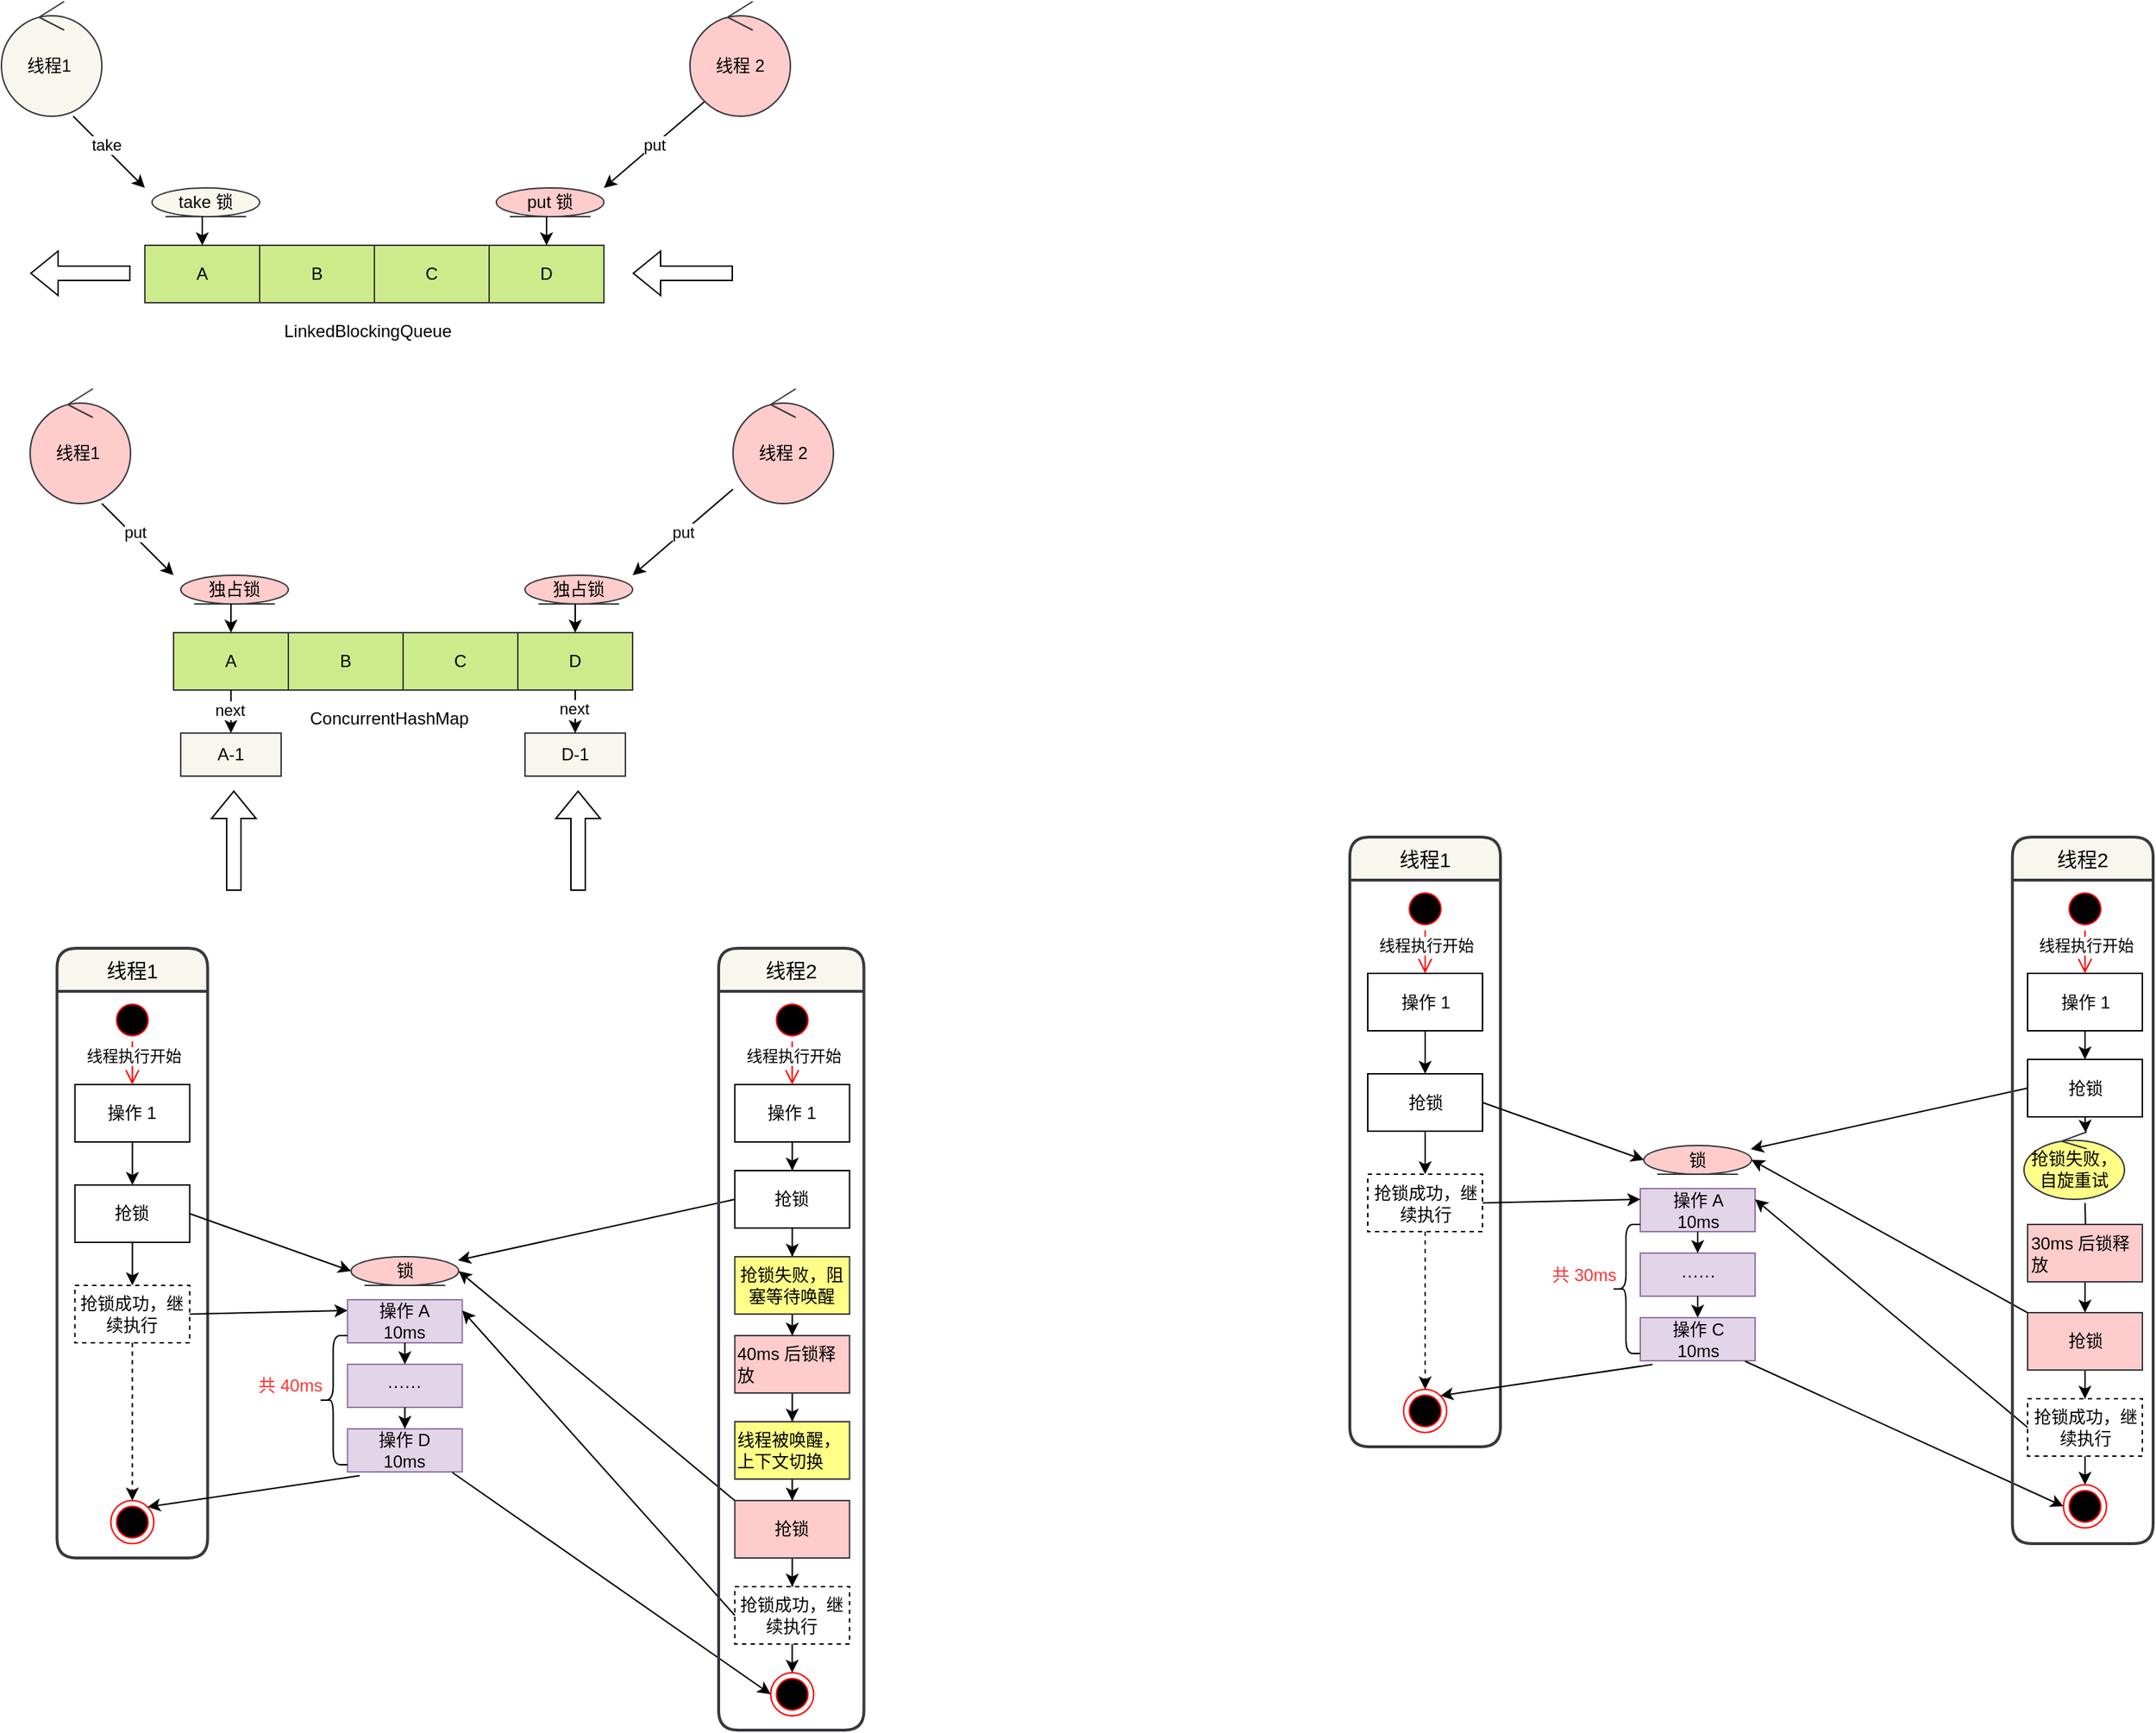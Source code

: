 <mxfile version="18.0.4" type="device"><diagram id="dsL6oakeFicBOrvGSXXl" name="Page-1"><mxGraphModel dx="946" dy="557" grid="1" gridSize="10" guides="1" tooltips="1" connect="1" arrows="1" fold="1" page="1" pageScale="1" pageWidth="827" pageHeight="1169" math="0" shadow="0"><root><mxCell id="0"/><mxCell id="1" parent="0"/><mxCell id="xwETZNuzKhRxcVnNcQkp-1" value="A" style="rounded=0;whiteSpace=wrap;html=1;fillColor=#cdeb8b;strokeColor=#36393d;" vertex="1" parent="1"><mxGeometry x="170" y="180" width="80" height="40" as="geometry"/></mxCell><mxCell id="xwETZNuzKhRxcVnNcQkp-2" value="B" style="rounded=0;whiteSpace=wrap;html=1;fillColor=#cdeb8b;strokeColor=#36393d;" vertex="1" parent="1"><mxGeometry x="250" y="180" width="80" height="40" as="geometry"/></mxCell><mxCell id="xwETZNuzKhRxcVnNcQkp-3" value="C" style="rounded=0;whiteSpace=wrap;html=1;fillColor=#cdeb8b;strokeColor=#36393d;" vertex="1" parent="1"><mxGeometry x="330" y="180" width="80" height="40" as="geometry"/></mxCell><mxCell id="xwETZNuzKhRxcVnNcQkp-4" value="D" style="rounded=0;whiteSpace=wrap;html=1;fillColor=#cdeb8b;strokeColor=#36393d;" vertex="1" parent="1"><mxGeometry x="410" y="180" width="80" height="40" as="geometry"/></mxCell><mxCell id="xwETZNuzKhRxcVnNcQkp-5" value="" style="endArrow=classic;html=1;rounded=0;" edge="1" parent="1"><mxGeometry width="50" height="50" relative="1" as="geometry"><mxPoint x="120" y="90" as="sourcePoint"/><mxPoint x="170" y="140" as="targetPoint"/></mxGeometry></mxCell><mxCell id="xwETZNuzKhRxcVnNcQkp-6" value="take" style="edgeLabel;html=1;align=center;verticalAlign=middle;resizable=0;points=[];" vertex="1" connectable="0" parent="xwETZNuzKhRxcVnNcQkp-5"><mxGeometry x="-0.157" y="2" relative="1" as="geometry"><mxPoint as="offset"/></mxGeometry></mxCell><mxCell id="xwETZNuzKhRxcVnNcQkp-7" value="put" style="endArrow=classic;html=1;rounded=0;" edge="1" parent="1"><mxGeometry width="50" height="50" relative="1" as="geometry"><mxPoint x="560" y="80" as="sourcePoint"/><mxPoint x="490" y="140" as="targetPoint"/></mxGeometry></mxCell><mxCell id="xwETZNuzKhRxcVnNcQkp-8" value="take 锁" style="ellipse;shape=umlEntity;whiteSpace=wrap;html=1;fillColor=#f9f7ed;strokeColor=#36393d;" vertex="1" parent="1"><mxGeometry x="175" y="140" width="75" height="20" as="geometry"/></mxCell><mxCell id="xwETZNuzKhRxcVnNcQkp-9" value="put 锁" style="ellipse;shape=umlEntity;whiteSpace=wrap;html=1;fillColor=#ffcccc;strokeColor=#36393d;" vertex="1" parent="1"><mxGeometry x="415" y="140" width="75" height="20" as="geometry"/></mxCell><mxCell id="xwETZNuzKhRxcVnNcQkp-10" value="" style="endArrow=classic;html=1;rounded=0;entryX=0.5;entryY=0;entryDx=0;entryDy=0;" edge="1" parent="1" target="xwETZNuzKhRxcVnNcQkp-1"><mxGeometry width="50" height="50" relative="1" as="geometry"><mxPoint x="210" y="160" as="sourcePoint"/><mxPoint x="270" y="330" as="targetPoint"/></mxGeometry></mxCell><mxCell id="xwETZNuzKhRxcVnNcQkp-11" value="" style="endArrow=classic;html=1;rounded=0;entryX=0.5;entryY=0;entryDx=0;entryDy=0;" edge="1" parent="1" target="xwETZNuzKhRxcVnNcQkp-4"><mxGeometry width="50" height="50" relative="1" as="geometry"><mxPoint x="450" y="160" as="sourcePoint"/><mxPoint x="600" y="240" as="targetPoint"/></mxGeometry></mxCell><mxCell id="xwETZNuzKhRxcVnNcQkp-23" value="线程1&amp;nbsp;" style="ellipse;shape=umlControl;whiteSpace=wrap;html=1;fillColor=#f9f7ed;strokeColor=#36393d;" vertex="1" parent="1"><mxGeometry x="70" y="10" width="70" height="80" as="geometry"/></mxCell><mxCell id="xwETZNuzKhRxcVnNcQkp-24" value="线程 2" style="ellipse;shape=umlControl;whiteSpace=wrap;html=1;fillColor=#ffcccc;strokeColor=#36393d;" vertex="1" parent="1"><mxGeometry x="550" y="10" width="70" height="80" as="geometry"/></mxCell><mxCell id="xwETZNuzKhRxcVnNcQkp-25" value="" style="shape=flexArrow;endArrow=classic;html=1;rounded=0;" edge="1" parent="1"><mxGeometry width="50" height="50" relative="1" as="geometry"><mxPoint x="580" y="199.5" as="sourcePoint"/><mxPoint x="510" y="199.5" as="targetPoint"/></mxGeometry></mxCell><mxCell id="xwETZNuzKhRxcVnNcQkp-26" value="" style="shape=flexArrow;endArrow=classic;html=1;rounded=0;" edge="1" parent="1"><mxGeometry width="50" height="50" relative="1" as="geometry"><mxPoint x="160" y="199.5" as="sourcePoint"/><mxPoint x="90" y="199.5" as="targetPoint"/></mxGeometry></mxCell><mxCell id="xwETZNuzKhRxcVnNcQkp-27" value="A" style="rounded=0;whiteSpace=wrap;html=1;fillColor=#cdeb8b;strokeColor=#36393d;" vertex="1" parent="1"><mxGeometry x="190" y="450" width="80" height="40" as="geometry"/></mxCell><mxCell id="xwETZNuzKhRxcVnNcQkp-28" value="B" style="rounded=0;whiteSpace=wrap;html=1;fillColor=#cdeb8b;strokeColor=#36393d;" vertex="1" parent="1"><mxGeometry x="270" y="450" width="80" height="40" as="geometry"/></mxCell><mxCell id="xwETZNuzKhRxcVnNcQkp-29" value="C" style="rounded=0;whiteSpace=wrap;html=1;fillColor=#cdeb8b;strokeColor=#36393d;" vertex="1" parent="1"><mxGeometry x="350" y="450" width="80" height="40" as="geometry"/></mxCell><mxCell id="xwETZNuzKhRxcVnNcQkp-30" value="D" style="rounded=0;whiteSpace=wrap;html=1;fillColor=#cdeb8b;strokeColor=#36393d;" vertex="1" parent="1"><mxGeometry x="430" y="450" width="80" height="40" as="geometry"/></mxCell><mxCell id="xwETZNuzKhRxcVnNcQkp-31" value="" style="endArrow=classic;html=1;rounded=0;" edge="1" parent="1"><mxGeometry width="50" height="50" relative="1" as="geometry"><mxPoint x="140" y="360" as="sourcePoint"/><mxPoint x="190" y="410" as="targetPoint"/></mxGeometry></mxCell><mxCell id="xwETZNuzKhRxcVnNcQkp-32" value="put" style="edgeLabel;html=1;align=center;verticalAlign=middle;resizable=0;points=[];" vertex="1" connectable="0" parent="xwETZNuzKhRxcVnNcQkp-31"><mxGeometry x="-0.157" y="2" relative="1" as="geometry"><mxPoint as="offset"/></mxGeometry></mxCell><mxCell id="xwETZNuzKhRxcVnNcQkp-33" value="put" style="endArrow=classic;html=1;rounded=0;" edge="1" parent="1"><mxGeometry width="50" height="50" relative="1" as="geometry"><mxPoint x="580" y="350" as="sourcePoint"/><mxPoint x="510" y="410" as="targetPoint"/></mxGeometry></mxCell><mxCell id="xwETZNuzKhRxcVnNcQkp-34" value="独占锁" style="ellipse;shape=umlEntity;whiteSpace=wrap;html=1;fillColor=#ffcccc;strokeColor=#36393d;" vertex="1" parent="1"><mxGeometry x="195" y="410" width="75" height="20" as="geometry"/></mxCell><mxCell id="xwETZNuzKhRxcVnNcQkp-35" value="独占锁" style="ellipse;shape=umlEntity;whiteSpace=wrap;html=1;fillColor=#ffcccc;strokeColor=#36393d;" vertex="1" parent="1"><mxGeometry x="435" y="410" width="75" height="20" as="geometry"/></mxCell><mxCell id="xwETZNuzKhRxcVnNcQkp-36" value="" style="endArrow=classic;html=1;rounded=0;entryX=0.5;entryY=0;entryDx=0;entryDy=0;" edge="1" parent="1" target="xwETZNuzKhRxcVnNcQkp-27"><mxGeometry width="50" height="50" relative="1" as="geometry"><mxPoint x="230" y="430" as="sourcePoint"/><mxPoint x="290" y="600" as="targetPoint"/></mxGeometry></mxCell><mxCell id="xwETZNuzKhRxcVnNcQkp-37" value="" style="endArrow=classic;html=1;rounded=0;entryX=0.5;entryY=0;entryDx=0;entryDy=0;" edge="1" parent="1" target="xwETZNuzKhRxcVnNcQkp-30"><mxGeometry width="50" height="50" relative="1" as="geometry"><mxPoint x="470" y="430" as="sourcePoint"/><mxPoint x="620" y="510" as="targetPoint"/></mxGeometry></mxCell><mxCell id="xwETZNuzKhRxcVnNcQkp-38" value="线程1&amp;nbsp;" style="ellipse;shape=umlControl;whiteSpace=wrap;html=1;fillColor=#ffcccc;strokeColor=#36393d;" vertex="1" parent="1"><mxGeometry x="90" y="280" width="70" height="80" as="geometry"/></mxCell><mxCell id="xwETZNuzKhRxcVnNcQkp-39" value="线程 2" style="ellipse;shape=umlControl;whiteSpace=wrap;html=1;fillColor=#ffcccc;strokeColor=#36393d;" vertex="1" parent="1"><mxGeometry x="580" y="280" width="70" height="80" as="geometry"/></mxCell><mxCell id="xwETZNuzKhRxcVnNcQkp-40" value="" style="shape=flexArrow;endArrow=classic;html=1;rounded=0;" edge="1" parent="1"><mxGeometry width="50" height="50" relative="1" as="geometry"><mxPoint x="472" y="630" as="sourcePoint"/><mxPoint x="472" y="560" as="targetPoint"/></mxGeometry></mxCell><mxCell id="xwETZNuzKhRxcVnNcQkp-41" value="" style="shape=flexArrow;endArrow=classic;html=1;rounded=0;" edge="1" parent="1"><mxGeometry width="50" height="50" relative="1" as="geometry"><mxPoint x="232" y="630" as="sourcePoint"/><mxPoint x="232" y="560" as="targetPoint"/></mxGeometry></mxCell><mxCell id="xwETZNuzKhRxcVnNcQkp-42" value="LinkedBlockingQueue" style="text;html=1;align=center;verticalAlign=middle;resizable=0;points=[];autosize=1;strokeColor=none;fillColor=none;" vertex="1" parent="1"><mxGeometry x="260" y="230" width="130" height="20" as="geometry"/></mxCell><mxCell id="xwETZNuzKhRxcVnNcQkp-44" value="ConcurrentHashMap" style="text;html=1;align=center;verticalAlign=middle;resizable=0;points=[];autosize=1;strokeColor=none;fillColor=none;" vertex="1" parent="1"><mxGeometry x="275" y="500" width="130" height="20" as="geometry"/></mxCell><mxCell id="xwETZNuzKhRxcVnNcQkp-45" value="操作 A&lt;br&gt;10ms" style="rounded=0;whiteSpace=wrap;html=1;fillColor=#e1d5e7;strokeColor=#9673a6;" vertex="1" parent="1"><mxGeometry x="311.25" y="915" width="80" height="30" as="geometry"/></mxCell><mxCell id="xwETZNuzKhRxcVnNcQkp-47" value="······" style="rounded=0;whiteSpace=wrap;html=1;fillColor=#e1d5e7;strokeColor=#9673a6;" vertex="1" parent="1"><mxGeometry x="311.25" y="960" width="80" height="30" as="geometry"/></mxCell><mxCell id="xwETZNuzKhRxcVnNcQkp-48" value="操作 D&lt;br&gt;10ms" style="rounded=0;whiteSpace=wrap;html=1;fillColor=#e1d5e7;strokeColor=#9673a6;" vertex="1" parent="1"><mxGeometry x="311.25" y="1005" width="80" height="30" as="geometry"/></mxCell><mxCell id="xwETZNuzKhRxcVnNcQkp-61" value="线程1" style="swimlane;childLayout=stackLayout;horizontal=1;startSize=30;horizontalStack=0;rounded=1;fontSize=14;fontStyle=0;strokeWidth=2;resizeParent=0;resizeLast=1;shadow=0;dashed=0;align=center;fillColor=#f9f7ed;strokeColor=#36393d;" vertex="1" parent="1"><mxGeometry x="108.75" y="670" width="105" height="425" as="geometry"/></mxCell><mxCell id="xwETZNuzKhRxcVnNcQkp-63" value="" style="shape=curlyBracket;whiteSpace=wrap;html=1;rounded=1;direction=east;" vertex="1" parent="1"><mxGeometry x="291.25" y="940" width="20" height="90" as="geometry"/></mxCell><mxCell id="xwETZNuzKhRxcVnNcQkp-66" value="锁" style="ellipse;shape=umlEntity;whiteSpace=wrap;html=1;fillColor=#ffcccc;strokeColor=#36393d;" vertex="1" parent="1"><mxGeometry x="313.75" y="885" width="75" height="20" as="geometry"/></mxCell><mxCell id="xwETZNuzKhRxcVnNcQkp-67" value="&lt;font color=&quot;#ff3333&quot;&gt;共 40ms&lt;/font&gt;" style="text;html=1;align=center;verticalAlign=middle;resizable=0;points=[];autosize=1;strokeColor=none;fillColor=none;" vertex="1" parent="1"><mxGeometry x="241.25" y="965" width="60" height="20" as="geometry"/></mxCell><mxCell id="xwETZNuzKhRxcVnNcQkp-75" value="" style="edgeStyle=orthogonalEdgeStyle;rounded=0;orthogonalLoop=1;jettySize=auto;html=1;" edge="1" parent="1" source="xwETZNuzKhRxcVnNcQkp-70" target="xwETZNuzKhRxcVnNcQkp-74"><mxGeometry relative="1" as="geometry"/></mxCell><mxCell id="xwETZNuzKhRxcVnNcQkp-70" value="操作 1" style="whiteSpace=wrap;html=1;align=center;" vertex="1" parent="1"><mxGeometry x="121.25" y="765" width="80" height="40" as="geometry"/></mxCell><mxCell id="xwETZNuzKhRxcVnNcQkp-71" value="" style="ellipse;html=1;shape=startState;fillColor=#000000;strokeColor=#ff0000;" vertex="1" parent="1"><mxGeometry x="146.25" y="705" width="30" height="30" as="geometry"/></mxCell><mxCell id="xwETZNuzKhRxcVnNcQkp-72" value="" style="edgeStyle=orthogonalEdgeStyle;html=1;verticalAlign=bottom;endArrow=open;endSize=8;strokeColor=#ff0000;rounded=0;entryX=0.5;entryY=0;entryDx=0;entryDy=0;" edge="1" source="xwETZNuzKhRxcVnNcQkp-71" parent="1" target="xwETZNuzKhRxcVnNcQkp-70"><mxGeometry relative="1" as="geometry"><mxPoint x="161.25" y="765" as="targetPoint"/></mxGeometry></mxCell><mxCell id="xwETZNuzKhRxcVnNcQkp-73" value="线程执行开始" style="edgeLabel;html=1;align=center;verticalAlign=middle;resizable=0;points=[];" vertex="1" connectable="0" parent="xwETZNuzKhRxcVnNcQkp-72"><mxGeometry x="0.083" relative="1" as="geometry"><mxPoint y="-6" as="offset"/></mxGeometry></mxCell><mxCell id="xwETZNuzKhRxcVnNcQkp-78" value="" style="edgeStyle=orthogonalEdgeStyle;rounded=0;orthogonalLoop=1;jettySize=auto;html=1;" edge="1" parent="1" source="xwETZNuzKhRxcVnNcQkp-74" target="xwETZNuzKhRxcVnNcQkp-77"><mxGeometry relative="1" as="geometry"/></mxCell><mxCell id="xwETZNuzKhRxcVnNcQkp-74" value="抢锁" style="whiteSpace=wrap;html=1;align=center;" vertex="1" parent="1"><mxGeometry x="121.25" y="835" width="80" height="40" as="geometry"/></mxCell><mxCell id="xwETZNuzKhRxcVnNcQkp-76" value="" style="endArrow=classic;html=1;rounded=0;exitX=1;exitY=0.5;exitDx=0;exitDy=0;entryX=0;entryY=0.5;entryDx=0;entryDy=0;" edge="1" parent="1" source="xwETZNuzKhRxcVnNcQkp-74" target="xwETZNuzKhRxcVnNcQkp-66"><mxGeometry width="50" height="50" relative="1" as="geometry"><mxPoint x="261.25" y="865" as="sourcePoint"/><mxPoint x="311.25" y="815" as="targetPoint"/></mxGeometry></mxCell><mxCell id="xwETZNuzKhRxcVnNcQkp-77" value="抢锁成功，继续执行" style="whiteSpace=wrap;html=1;align=center;dashed=1;" vertex="1" parent="1"><mxGeometry x="121.25" y="905" width="80" height="40" as="geometry"/></mxCell><mxCell id="xwETZNuzKhRxcVnNcQkp-79" value="" style="ellipse;html=1;shape=endState;fillColor=#000000;strokeColor=#ff0000;" vertex="1" parent="1"><mxGeometry x="146.25" y="1055" width="30" height="30" as="geometry"/></mxCell><mxCell id="xwETZNuzKhRxcVnNcQkp-80" value="" style="endArrow=classic;html=1;rounded=0;exitX=0.5;exitY=1;exitDx=0;exitDy=0;entryX=0.5;entryY=0;entryDx=0;entryDy=0;dashed=1;" edge="1" parent="1" source="xwETZNuzKhRxcVnNcQkp-77" target="xwETZNuzKhRxcVnNcQkp-79"><mxGeometry width="50" height="50" relative="1" as="geometry"><mxPoint x="231.25" y="1035" as="sourcePoint"/><mxPoint x="281.25" y="985" as="targetPoint"/></mxGeometry></mxCell><mxCell id="xwETZNuzKhRxcVnNcQkp-81" value="" style="edgeStyle=orthogonalEdgeStyle;rounded=0;orthogonalLoop=1;jettySize=auto;html=1;" edge="1" parent="1" source="xwETZNuzKhRxcVnNcQkp-82" target="xwETZNuzKhRxcVnNcQkp-87"><mxGeometry relative="1" as="geometry"/></mxCell><mxCell id="xwETZNuzKhRxcVnNcQkp-82" value="操作 1" style="whiteSpace=wrap;html=1;align=center;" vertex="1" parent="1"><mxGeometry x="581.25" y="765" width="80" height="40" as="geometry"/></mxCell><mxCell id="xwETZNuzKhRxcVnNcQkp-83" value="" style="ellipse;html=1;shape=startState;fillColor=#000000;strokeColor=#ff0000;" vertex="1" parent="1"><mxGeometry x="606.25" y="705" width="30" height="30" as="geometry"/></mxCell><mxCell id="xwETZNuzKhRxcVnNcQkp-84" value="" style="edgeStyle=orthogonalEdgeStyle;html=1;verticalAlign=bottom;endArrow=open;endSize=8;strokeColor=#ff0000;rounded=0;entryX=0.5;entryY=0;entryDx=0;entryDy=0;" edge="1" parent="1" source="xwETZNuzKhRxcVnNcQkp-83" target="xwETZNuzKhRxcVnNcQkp-82"><mxGeometry relative="1" as="geometry"><mxPoint x="621.25" y="765" as="targetPoint"/></mxGeometry></mxCell><mxCell id="xwETZNuzKhRxcVnNcQkp-85" value="线程执行开始" style="edgeLabel;html=1;align=center;verticalAlign=middle;resizable=0;points=[];" vertex="1" connectable="0" parent="xwETZNuzKhRxcVnNcQkp-84"><mxGeometry x="0.083" relative="1" as="geometry"><mxPoint y="-6" as="offset"/></mxGeometry></mxCell><mxCell id="xwETZNuzKhRxcVnNcQkp-86" value="" style="edgeStyle=orthogonalEdgeStyle;rounded=0;orthogonalLoop=1;jettySize=auto;html=1;" edge="1" parent="1" source="xwETZNuzKhRxcVnNcQkp-87" target="xwETZNuzKhRxcVnNcQkp-88"><mxGeometry relative="1" as="geometry"/></mxCell><mxCell id="xwETZNuzKhRxcVnNcQkp-87" value="抢锁" style="whiteSpace=wrap;html=1;align=center;" vertex="1" parent="1"><mxGeometry x="581.25" y="825" width="80" height="40" as="geometry"/></mxCell><mxCell id="xwETZNuzKhRxcVnNcQkp-93" value="" style="edgeStyle=orthogonalEdgeStyle;rounded=0;orthogonalLoop=1;jettySize=auto;html=1;" edge="1" parent="1" source="xwETZNuzKhRxcVnNcQkp-88" target="xwETZNuzKhRxcVnNcQkp-92"><mxGeometry relative="1" as="geometry"/></mxCell><mxCell id="xwETZNuzKhRxcVnNcQkp-88" value="抢锁失败，阻塞等待唤醒" style="whiteSpace=wrap;html=1;align=center;fillColor=#ffff88;strokeColor=#36393d;" vertex="1" parent="1"><mxGeometry x="581.25" y="885" width="80" height="40" as="geometry"/></mxCell><mxCell id="xwETZNuzKhRxcVnNcQkp-89" value="" style="ellipse;html=1;shape=endState;fillColor=#000000;strokeColor=#ff0000;" vertex="1" parent="1"><mxGeometry x="606.25" y="1175" width="30" height="30" as="geometry"/></mxCell><mxCell id="xwETZNuzKhRxcVnNcQkp-90" value="" style="endArrow=classic;html=1;rounded=0;entryX=0.5;entryY=0;entryDx=0;entryDy=0;exitX=0.5;exitY=1;exitDx=0;exitDy=0;" edge="1" parent="1" source="xwETZNuzKhRxcVnNcQkp-96" target="xwETZNuzKhRxcVnNcQkp-89"><mxGeometry width="50" height="50" relative="1" as="geometry"><mxPoint x="621.25" y="1174" as="sourcePoint"/><mxPoint x="741.25" y="1194" as="targetPoint"/></mxGeometry></mxCell><mxCell id="xwETZNuzKhRxcVnNcQkp-91" value="" style="endArrow=classic;html=1;rounded=0;entryX=0.993;entryY=0.125;entryDx=0;entryDy=0;exitX=0;exitY=0.5;exitDx=0;exitDy=0;entryPerimeter=0;" edge="1" parent="1" source="xwETZNuzKhRxcVnNcQkp-87" target="xwETZNuzKhRxcVnNcQkp-66"><mxGeometry width="50" height="50" relative="1" as="geometry"><mxPoint x="491.25" y="805" as="sourcePoint"/><mxPoint x="541.25" y="755" as="targetPoint"/></mxGeometry></mxCell><mxCell id="xwETZNuzKhRxcVnNcQkp-95" value="" style="edgeStyle=orthogonalEdgeStyle;rounded=0;orthogonalLoop=1;jettySize=auto;html=1;exitX=0.5;exitY=1;exitDx=0;exitDy=0;" edge="1" parent="1" source="xwETZNuzKhRxcVnNcQkp-101" target="xwETZNuzKhRxcVnNcQkp-94"><mxGeometry relative="1" as="geometry"><mxPoint x="621.25" y="1115" as="sourcePoint"/></mxGeometry></mxCell><mxCell id="xwETZNuzKhRxcVnNcQkp-102" value="" style="edgeStyle=orthogonalEdgeStyle;rounded=0;orthogonalLoop=1;jettySize=auto;html=1;" edge="1" parent="1" source="xwETZNuzKhRxcVnNcQkp-92" target="xwETZNuzKhRxcVnNcQkp-101"><mxGeometry relative="1" as="geometry"/></mxCell><mxCell id="xwETZNuzKhRxcVnNcQkp-92" value="40ms 后锁释放" style="whiteSpace=wrap;html=1;align=left;fillColor=#ffcccc;strokeColor=#36393d;" vertex="1" parent="1"><mxGeometry x="581.25" y="940" width="80" height="40" as="geometry"/></mxCell><mxCell id="xwETZNuzKhRxcVnNcQkp-97" value="" style="edgeStyle=orthogonalEdgeStyle;rounded=0;orthogonalLoop=1;jettySize=auto;html=1;" edge="1" parent="1" source="xwETZNuzKhRxcVnNcQkp-94" target="xwETZNuzKhRxcVnNcQkp-96"><mxGeometry relative="1" as="geometry"/></mxCell><mxCell id="xwETZNuzKhRxcVnNcQkp-94" value="抢锁" style="whiteSpace=wrap;html=1;align=center;fillColor=#ffcccc;strokeColor=#36393d;" vertex="1" parent="1"><mxGeometry x="581.25" y="1055" width="80" height="40" as="geometry"/></mxCell><mxCell id="xwETZNuzKhRxcVnNcQkp-96" value="抢锁成功，继续执行" style="whiteSpace=wrap;html=1;align=center;dashed=1;" vertex="1" parent="1"><mxGeometry x="581.25" y="1115" width="80" height="40" as="geometry"/></mxCell><mxCell id="xwETZNuzKhRxcVnNcQkp-99" value="" style="endArrow=classic;html=1;rounded=0;entryX=1;entryY=0.5;entryDx=0;entryDy=0;exitX=0;exitY=0;exitDx=0;exitDy=0;" edge="1" parent="1" source="xwETZNuzKhRxcVnNcQkp-94" target="xwETZNuzKhRxcVnNcQkp-66"><mxGeometry width="50" height="50" relative="1" as="geometry"><mxPoint x="441.25" y="1005" as="sourcePoint"/><mxPoint x="491.25" y="955" as="targetPoint"/></mxGeometry></mxCell><mxCell id="xwETZNuzKhRxcVnNcQkp-101" value="线程被唤醒，上下文切换" style="whiteSpace=wrap;html=1;align=left;fillColor=#ffff88;strokeColor=#36393d;" vertex="1" parent="1"><mxGeometry x="581.25" y="1000" width="80" height="40" as="geometry"/></mxCell><mxCell id="xwETZNuzKhRxcVnNcQkp-103" value="" style="endArrow=classic;html=1;rounded=0;exitX=1;exitY=0.5;exitDx=0;exitDy=0;entryX=0;entryY=0.25;entryDx=0;entryDy=0;" edge="1" parent="1" source="xwETZNuzKhRxcVnNcQkp-77" target="xwETZNuzKhRxcVnNcQkp-45"><mxGeometry width="50" height="50" relative="1" as="geometry"><mxPoint x="281.25" y="805" as="sourcePoint"/><mxPoint x="331.25" y="755" as="targetPoint"/></mxGeometry></mxCell><mxCell id="xwETZNuzKhRxcVnNcQkp-104" value="" style="endArrow=classic;html=1;rounded=0;exitX=0;exitY=0.5;exitDx=0;exitDy=0;entryX=1;entryY=0.25;entryDx=0;entryDy=0;" edge="1" parent="1" source="xwETZNuzKhRxcVnNcQkp-96" target="xwETZNuzKhRxcVnNcQkp-45"><mxGeometry width="50" height="50" relative="1" as="geometry"><mxPoint x="421.25" y="1065" as="sourcePoint"/><mxPoint x="471.25" y="1045" as="targetPoint"/></mxGeometry></mxCell><mxCell id="xwETZNuzKhRxcVnNcQkp-106" value="" style="endArrow=classic;html=1;rounded=0;exitX=0.106;exitY=1.088;exitDx=0;exitDy=0;exitPerimeter=0;entryX=1;entryY=0;entryDx=0;entryDy=0;" edge="1" parent="1" source="xwETZNuzKhRxcVnNcQkp-48" target="xwETZNuzKhRxcVnNcQkp-79"><mxGeometry width="50" height="50" relative="1" as="geometry"><mxPoint x="201.25" y="1165" as="sourcePoint"/><mxPoint x="251.25" y="1115" as="targetPoint"/></mxGeometry></mxCell><mxCell id="xwETZNuzKhRxcVnNcQkp-107" value="" style="endArrow=classic;html=1;rounded=0;exitX=0.913;exitY=1.013;exitDx=0;exitDy=0;exitPerimeter=0;entryX=0;entryY=0.5;entryDx=0;entryDy=0;" edge="1" parent="1" source="xwETZNuzKhRxcVnNcQkp-48" target="xwETZNuzKhRxcVnNcQkp-89"><mxGeometry width="50" height="50" relative="1" as="geometry"><mxPoint x="411.25" y="1145" as="sourcePoint"/><mxPoint x="461.25" y="1095" as="targetPoint"/></mxGeometry></mxCell><mxCell id="xwETZNuzKhRxcVnNcQkp-108" value="" style="endArrow=classic;html=1;rounded=0;exitX=0.5;exitY=1;exitDx=0;exitDy=0;entryX=0.5;entryY=0;entryDx=0;entryDy=0;" edge="1" parent="1" source="xwETZNuzKhRxcVnNcQkp-45" target="xwETZNuzKhRxcVnNcQkp-47"><mxGeometry width="50" height="50" relative="1" as="geometry"><mxPoint x="321.25" y="1185" as="sourcePoint"/><mxPoint x="351.25" y="955" as="targetPoint"/></mxGeometry></mxCell><mxCell id="xwETZNuzKhRxcVnNcQkp-109" value="" style="endArrow=classic;html=1;rounded=0;exitX=0.5;exitY=1;exitDx=0;exitDy=0;entryX=0.5;entryY=0;entryDx=0;entryDy=0;" edge="1" parent="1" source="xwETZNuzKhRxcVnNcQkp-47" target="xwETZNuzKhRxcVnNcQkp-48"><mxGeometry width="50" height="50" relative="1" as="geometry"><mxPoint x="351.25" y="1165" as="sourcePoint"/><mxPoint x="401.25" y="1115" as="targetPoint"/></mxGeometry></mxCell><mxCell id="xwETZNuzKhRxcVnNcQkp-110" value="线程2" style="swimlane;childLayout=stackLayout;horizontal=1;startSize=30;horizontalStack=0;rounded=1;fontSize=14;fontStyle=0;strokeWidth=2;resizeParent=0;resizeLast=1;shadow=0;dashed=0;align=center;fillColor=#f9f7ed;strokeColor=#36393d;" vertex="1" parent="1"><mxGeometry x="570" y="670" width="101.25" height="545" as="geometry"/></mxCell><mxCell id="xwETZNuzKhRxcVnNcQkp-111" value="A-1" style="rounded=0;whiteSpace=wrap;html=1;fillColor=#f9f7ed;strokeColor=#36393d;" vertex="1" parent="1"><mxGeometry x="195" y="520" width="70" height="30" as="geometry"/></mxCell><mxCell id="xwETZNuzKhRxcVnNcQkp-112" value="" style="endArrow=classic;html=1;rounded=0;fontColor=#FF3333;entryX=0.5;entryY=0;entryDx=0;entryDy=0;exitX=0.5;exitY=1;exitDx=0;exitDy=0;" edge="1" parent="1" source="xwETZNuzKhRxcVnNcQkp-27" target="xwETZNuzKhRxcVnNcQkp-111"><mxGeometry width="50" height="50" relative="1" as="geometry"><mxPoint x="240" y="490" as="sourcePoint"/><mxPoint x="350" y="550" as="targetPoint"/></mxGeometry></mxCell><mxCell id="xwETZNuzKhRxcVnNcQkp-113" value="next" style="edgeLabel;html=1;align=center;verticalAlign=middle;resizable=0;points=[];fontColor=#000000;" vertex="1" connectable="0" parent="xwETZNuzKhRxcVnNcQkp-112"><mxGeometry x="-0.167" y="-1" relative="1" as="geometry"><mxPoint y="1" as="offset"/></mxGeometry></mxCell><mxCell id="xwETZNuzKhRxcVnNcQkp-115" value="D-1" style="rounded=0;whiteSpace=wrap;html=1;fillColor=#f9f7ed;strokeColor=#36393d;" vertex="1" parent="1"><mxGeometry x="435" y="520" width="70" height="30" as="geometry"/></mxCell><mxCell id="xwETZNuzKhRxcVnNcQkp-117" value="" style="endArrow=classic;html=1;rounded=0;fontColor=#000000;exitX=0.5;exitY=1;exitDx=0;exitDy=0;entryX=0.5;entryY=0;entryDx=0;entryDy=0;" edge="1" parent="1" source="xwETZNuzKhRxcVnNcQkp-30" target="xwETZNuzKhRxcVnNcQkp-115"><mxGeometry width="50" height="50" relative="1" as="geometry"><mxPoint x="590" y="530" as="sourcePoint"/><mxPoint x="640" y="480" as="targetPoint"/></mxGeometry></mxCell><mxCell id="xwETZNuzKhRxcVnNcQkp-116" value="next" style="edgeLabel;html=1;align=center;verticalAlign=middle;resizable=0;points=[];fontColor=#000000;" vertex="1" connectable="0" parent="1"><mxGeometry x="469" y="503" as="geometry"/></mxCell><mxCell id="xwETZNuzKhRxcVnNcQkp-118" value="操作 A&lt;br&gt;10ms" style="rounded=0;whiteSpace=wrap;html=1;fillColor=#e1d5e7;strokeColor=#9673a6;" vertex="1" parent="1"><mxGeometry x="1212.5" y="837.5" width="80" height="30" as="geometry"/></mxCell><mxCell id="xwETZNuzKhRxcVnNcQkp-119" value="······" style="rounded=0;whiteSpace=wrap;html=1;fillColor=#e1d5e7;strokeColor=#9673a6;" vertex="1" parent="1"><mxGeometry x="1212.5" y="882.5" width="80" height="30" as="geometry"/></mxCell><mxCell id="xwETZNuzKhRxcVnNcQkp-120" value="操作 C&lt;br&gt;10ms" style="rounded=0;whiteSpace=wrap;html=1;fillColor=#e1d5e7;strokeColor=#9673a6;" vertex="1" parent="1"><mxGeometry x="1212.5" y="927.5" width="80" height="30" as="geometry"/></mxCell><mxCell id="xwETZNuzKhRxcVnNcQkp-121" value="线程1" style="swimlane;childLayout=stackLayout;horizontal=1;startSize=30;horizontalStack=0;rounded=1;fontSize=14;fontStyle=0;strokeWidth=2;resizeParent=0;resizeLast=1;shadow=0;dashed=0;align=center;fillColor=#f9f7ed;strokeColor=#36393d;" vertex="1" parent="1"><mxGeometry x="1010" y="592.5" width="105" height="425" as="geometry"/></mxCell><mxCell id="xwETZNuzKhRxcVnNcQkp-122" value="" style="shape=curlyBracket;whiteSpace=wrap;html=1;rounded=1;direction=east;" vertex="1" parent="1"><mxGeometry x="1192.5" y="862.5" width="20" height="90" as="geometry"/></mxCell><mxCell id="xwETZNuzKhRxcVnNcQkp-123" value="锁" style="ellipse;shape=umlEntity;whiteSpace=wrap;html=1;fillColor=#ffcccc;strokeColor=#36393d;" vertex="1" parent="1"><mxGeometry x="1215" y="807.5" width="75" height="20" as="geometry"/></mxCell><mxCell id="xwETZNuzKhRxcVnNcQkp-124" value="&lt;font color=&quot;#ff3333&quot;&gt;共 30ms&lt;/font&gt;" style="text;html=1;align=center;verticalAlign=middle;resizable=0;points=[];autosize=1;strokeColor=none;fillColor=none;" vertex="1" parent="1"><mxGeometry x="1142.5" y="887.5" width="60" height="20" as="geometry"/></mxCell><mxCell id="xwETZNuzKhRxcVnNcQkp-125" value="" style="edgeStyle=orthogonalEdgeStyle;rounded=0;orthogonalLoop=1;jettySize=auto;html=1;" edge="1" parent="1" source="xwETZNuzKhRxcVnNcQkp-126" target="xwETZNuzKhRxcVnNcQkp-131"><mxGeometry relative="1" as="geometry"/></mxCell><mxCell id="xwETZNuzKhRxcVnNcQkp-126" value="操作 1" style="whiteSpace=wrap;html=1;align=center;" vertex="1" parent="1"><mxGeometry x="1022.5" y="687.5" width="80" height="40" as="geometry"/></mxCell><mxCell id="xwETZNuzKhRxcVnNcQkp-127" value="" style="ellipse;html=1;shape=startState;fillColor=#000000;strokeColor=#ff0000;" vertex="1" parent="1"><mxGeometry x="1047.5" y="627.5" width="30" height="30" as="geometry"/></mxCell><mxCell id="xwETZNuzKhRxcVnNcQkp-128" value="" style="edgeStyle=orthogonalEdgeStyle;html=1;verticalAlign=bottom;endArrow=open;endSize=8;strokeColor=#ff0000;rounded=0;entryX=0.5;entryY=0;entryDx=0;entryDy=0;" edge="1" parent="1" source="xwETZNuzKhRxcVnNcQkp-127" target="xwETZNuzKhRxcVnNcQkp-126"><mxGeometry relative="1" as="geometry"><mxPoint x="1062.5" y="687.5" as="targetPoint"/></mxGeometry></mxCell><mxCell id="xwETZNuzKhRxcVnNcQkp-129" value="线程执行开始" style="edgeLabel;html=1;align=center;verticalAlign=middle;resizable=0;points=[];" vertex="1" connectable="0" parent="xwETZNuzKhRxcVnNcQkp-128"><mxGeometry x="0.083" relative="1" as="geometry"><mxPoint y="-6" as="offset"/></mxGeometry></mxCell><mxCell id="xwETZNuzKhRxcVnNcQkp-130" value="" style="edgeStyle=orthogonalEdgeStyle;rounded=0;orthogonalLoop=1;jettySize=auto;html=1;" edge="1" parent="1" source="xwETZNuzKhRxcVnNcQkp-131" target="xwETZNuzKhRxcVnNcQkp-133"><mxGeometry relative="1" as="geometry"/></mxCell><mxCell id="xwETZNuzKhRxcVnNcQkp-131" value="抢锁" style="whiteSpace=wrap;html=1;align=center;" vertex="1" parent="1"><mxGeometry x="1022.5" y="757.5" width="80" height="40" as="geometry"/></mxCell><mxCell id="xwETZNuzKhRxcVnNcQkp-132" value="" style="endArrow=classic;html=1;rounded=0;exitX=1;exitY=0.5;exitDx=0;exitDy=0;entryX=0;entryY=0.5;entryDx=0;entryDy=0;" edge="1" parent="1" source="xwETZNuzKhRxcVnNcQkp-131" target="xwETZNuzKhRxcVnNcQkp-123"><mxGeometry width="50" height="50" relative="1" as="geometry"><mxPoint x="1162.5" y="787.5" as="sourcePoint"/><mxPoint x="1212.5" y="737.5" as="targetPoint"/></mxGeometry></mxCell><mxCell id="xwETZNuzKhRxcVnNcQkp-133" value="抢锁成功，继续执行" style="whiteSpace=wrap;html=1;align=center;dashed=1;" vertex="1" parent="1"><mxGeometry x="1022.5" y="827.5" width="80" height="40" as="geometry"/></mxCell><mxCell id="xwETZNuzKhRxcVnNcQkp-134" value="" style="ellipse;html=1;shape=endState;fillColor=#000000;strokeColor=#ff0000;" vertex="1" parent="1"><mxGeometry x="1047.5" y="977.5" width="30" height="30" as="geometry"/></mxCell><mxCell id="xwETZNuzKhRxcVnNcQkp-135" value="" style="endArrow=classic;html=1;rounded=0;exitX=0.5;exitY=1;exitDx=0;exitDy=0;entryX=0.5;entryY=0;entryDx=0;entryDy=0;dashed=1;" edge="1" parent="1" source="xwETZNuzKhRxcVnNcQkp-133" target="xwETZNuzKhRxcVnNcQkp-134"><mxGeometry width="50" height="50" relative="1" as="geometry"><mxPoint x="1132.5" y="957.5" as="sourcePoint"/><mxPoint x="1182.5" y="907.5" as="targetPoint"/></mxGeometry></mxCell><mxCell id="xwETZNuzKhRxcVnNcQkp-136" value="" style="edgeStyle=orthogonalEdgeStyle;rounded=0;orthogonalLoop=1;jettySize=auto;html=1;" edge="1" parent="1" source="xwETZNuzKhRxcVnNcQkp-137" target="xwETZNuzKhRxcVnNcQkp-142"><mxGeometry relative="1" as="geometry"/></mxCell><mxCell id="xwETZNuzKhRxcVnNcQkp-137" value="操作 1" style="whiteSpace=wrap;html=1;align=center;" vertex="1" parent="1"><mxGeometry x="1482.5" y="687.5" width="80" height="40" as="geometry"/></mxCell><mxCell id="xwETZNuzKhRxcVnNcQkp-138" value="" style="ellipse;html=1;shape=startState;fillColor=#000000;strokeColor=#ff0000;" vertex="1" parent="1"><mxGeometry x="1507.5" y="627.5" width="30" height="30" as="geometry"/></mxCell><mxCell id="xwETZNuzKhRxcVnNcQkp-139" value="" style="edgeStyle=orthogonalEdgeStyle;html=1;verticalAlign=bottom;endArrow=open;endSize=8;strokeColor=#ff0000;rounded=0;entryX=0.5;entryY=0;entryDx=0;entryDy=0;" edge="1" parent="1" source="xwETZNuzKhRxcVnNcQkp-138" target="xwETZNuzKhRxcVnNcQkp-137"><mxGeometry relative="1" as="geometry"><mxPoint x="1522.5" y="687.5" as="targetPoint"/></mxGeometry></mxCell><mxCell id="xwETZNuzKhRxcVnNcQkp-140" value="线程执行开始" style="edgeLabel;html=1;align=center;verticalAlign=middle;resizable=0;points=[];" vertex="1" connectable="0" parent="xwETZNuzKhRxcVnNcQkp-139"><mxGeometry x="0.083" relative="1" as="geometry"><mxPoint y="-6" as="offset"/></mxGeometry></mxCell><mxCell id="xwETZNuzKhRxcVnNcQkp-142" value="抢锁" style="whiteSpace=wrap;html=1;align=center;" vertex="1" parent="1"><mxGeometry x="1482.5" y="747.5" width="80" height="40" as="geometry"/></mxCell><mxCell id="xwETZNuzKhRxcVnNcQkp-143" value="" style="edgeStyle=orthogonalEdgeStyle;rounded=0;orthogonalLoop=1;jettySize=auto;html=1;" edge="1" parent="1" target="xwETZNuzKhRxcVnNcQkp-150"><mxGeometry relative="1" as="geometry"><mxPoint x="1522.5" y="847.5" as="sourcePoint"/></mxGeometry></mxCell><mxCell id="xwETZNuzKhRxcVnNcQkp-145" value="" style="ellipse;html=1;shape=endState;fillColor=#000000;strokeColor=#ff0000;" vertex="1" parent="1"><mxGeometry x="1507.5" y="1044" width="30" height="30" as="geometry"/></mxCell><mxCell id="xwETZNuzKhRxcVnNcQkp-146" value="" style="endArrow=classic;html=1;rounded=0;entryX=0.5;entryY=0;entryDx=0;entryDy=0;exitX=0.5;exitY=1;exitDx=0;exitDy=0;" edge="1" parent="1" source="xwETZNuzKhRxcVnNcQkp-153" target="xwETZNuzKhRxcVnNcQkp-145"><mxGeometry width="50" height="50" relative="1" as="geometry"><mxPoint x="1522.5" y="1043" as="sourcePoint"/><mxPoint x="1642.5" y="1063" as="targetPoint"/></mxGeometry></mxCell><mxCell id="xwETZNuzKhRxcVnNcQkp-147" value="" style="endArrow=classic;html=1;rounded=0;entryX=0.993;entryY=0.125;entryDx=0;entryDy=0;exitX=0;exitY=0.5;exitDx=0;exitDy=0;entryPerimeter=0;" edge="1" parent="1" source="xwETZNuzKhRxcVnNcQkp-142" target="xwETZNuzKhRxcVnNcQkp-123"><mxGeometry width="50" height="50" relative="1" as="geometry"><mxPoint x="1392.5" y="727.5" as="sourcePoint"/><mxPoint x="1442.5" y="677.5" as="targetPoint"/></mxGeometry></mxCell><mxCell id="xwETZNuzKhRxcVnNcQkp-148" value="" style="edgeStyle=orthogonalEdgeStyle;rounded=0;orthogonalLoop=1;jettySize=auto;html=1;exitX=0.5;exitY=1;exitDx=0;exitDy=0;" edge="1" parent="1" source="xwETZNuzKhRxcVnNcQkp-150" target="xwETZNuzKhRxcVnNcQkp-152"><mxGeometry relative="1" as="geometry"><mxPoint x="1522.5" y="962.5" as="sourcePoint"/></mxGeometry></mxCell><mxCell id="xwETZNuzKhRxcVnNcQkp-150" value="30ms 后锁释放" style="whiteSpace=wrap;html=1;align=left;fillColor=#ffcccc;strokeColor=#36393d;" vertex="1" parent="1"><mxGeometry x="1482.5" y="862.5" width="80" height="40" as="geometry"/></mxCell><mxCell id="xwETZNuzKhRxcVnNcQkp-151" value="" style="edgeStyle=orthogonalEdgeStyle;rounded=0;orthogonalLoop=1;jettySize=auto;html=1;" edge="1" parent="1" source="xwETZNuzKhRxcVnNcQkp-152" target="xwETZNuzKhRxcVnNcQkp-153"><mxGeometry relative="1" as="geometry"/></mxCell><mxCell id="xwETZNuzKhRxcVnNcQkp-152" value="抢锁" style="whiteSpace=wrap;html=1;align=center;fillColor=#ffcccc;strokeColor=#36393d;" vertex="1" parent="1"><mxGeometry x="1482.5" y="924" width="80" height="40" as="geometry"/></mxCell><mxCell id="xwETZNuzKhRxcVnNcQkp-153" value="抢锁成功，继续执行" style="whiteSpace=wrap;html=1;align=center;dashed=1;" vertex="1" parent="1"><mxGeometry x="1482.5" y="984" width="80" height="40" as="geometry"/></mxCell><mxCell id="xwETZNuzKhRxcVnNcQkp-154" value="" style="endArrow=classic;html=1;rounded=0;entryX=1;entryY=0.5;entryDx=0;entryDy=0;exitX=0;exitY=0;exitDx=0;exitDy=0;" edge="1" parent="1" source="xwETZNuzKhRxcVnNcQkp-152" target="xwETZNuzKhRxcVnNcQkp-123"><mxGeometry width="50" height="50" relative="1" as="geometry"><mxPoint x="1342.5" y="927.5" as="sourcePoint"/><mxPoint x="1392.5" y="877.5" as="targetPoint"/></mxGeometry></mxCell><mxCell id="xwETZNuzKhRxcVnNcQkp-156" value="" style="endArrow=classic;html=1;rounded=0;exitX=1;exitY=0.5;exitDx=0;exitDy=0;entryX=0;entryY=0.25;entryDx=0;entryDy=0;" edge="1" parent="1" source="xwETZNuzKhRxcVnNcQkp-133" target="xwETZNuzKhRxcVnNcQkp-118"><mxGeometry width="50" height="50" relative="1" as="geometry"><mxPoint x="1182.5" y="727.5" as="sourcePoint"/><mxPoint x="1232.5" y="677.5" as="targetPoint"/></mxGeometry></mxCell><mxCell id="xwETZNuzKhRxcVnNcQkp-157" value="" style="endArrow=classic;html=1;rounded=0;exitX=0;exitY=0.5;exitDx=0;exitDy=0;entryX=1;entryY=0.25;entryDx=0;entryDy=0;" edge="1" parent="1" source="xwETZNuzKhRxcVnNcQkp-153" target="xwETZNuzKhRxcVnNcQkp-118"><mxGeometry width="50" height="50" relative="1" as="geometry"><mxPoint x="1322.5" y="987.5" as="sourcePoint"/><mxPoint x="1372.5" y="967.5" as="targetPoint"/></mxGeometry></mxCell><mxCell id="xwETZNuzKhRxcVnNcQkp-158" value="" style="endArrow=classic;html=1;rounded=0;exitX=0.106;exitY=1.088;exitDx=0;exitDy=0;exitPerimeter=0;entryX=1;entryY=0;entryDx=0;entryDy=0;" edge="1" parent="1" source="xwETZNuzKhRxcVnNcQkp-120" target="xwETZNuzKhRxcVnNcQkp-134"><mxGeometry width="50" height="50" relative="1" as="geometry"><mxPoint x="1102.5" y="1087.5" as="sourcePoint"/><mxPoint x="1152.5" y="1037.5" as="targetPoint"/></mxGeometry></mxCell><mxCell id="xwETZNuzKhRxcVnNcQkp-159" value="" style="endArrow=classic;html=1;rounded=0;exitX=0.913;exitY=1.013;exitDx=0;exitDy=0;exitPerimeter=0;entryX=0;entryY=0.5;entryDx=0;entryDy=0;" edge="1" parent="1" source="xwETZNuzKhRxcVnNcQkp-120" target="xwETZNuzKhRxcVnNcQkp-145"><mxGeometry width="50" height="50" relative="1" as="geometry"><mxPoint x="1312.5" y="1067.5" as="sourcePoint"/><mxPoint x="1362.5" y="1017.5" as="targetPoint"/></mxGeometry></mxCell><mxCell id="xwETZNuzKhRxcVnNcQkp-160" value="" style="endArrow=classic;html=1;rounded=0;exitX=0.5;exitY=1;exitDx=0;exitDy=0;entryX=0.5;entryY=0;entryDx=0;entryDy=0;" edge="1" parent="1" source="xwETZNuzKhRxcVnNcQkp-118" target="xwETZNuzKhRxcVnNcQkp-119"><mxGeometry width="50" height="50" relative="1" as="geometry"><mxPoint x="1222.5" y="1107.5" as="sourcePoint"/><mxPoint x="1252.5" y="877.5" as="targetPoint"/></mxGeometry></mxCell><mxCell id="xwETZNuzKhRxcVnNcQkp-161" value="" style="endArrow=classic;html=1;rounded=0;exitX=0.5;exitY=1;exitDx=0;exitDy=0;entryX=0.5;entryY=0;entryDx=0;entryDy=0;" edge="1" parent="1" source="xwETZNuzKhRxcVnNcQkp-119" target="xwETZNuzKhRxcVnNcQkp-120"><mxGeometry width="50" height="50" relative="1" as="geometry"><mxPoint x="1252.5" y="1087.5" as="sourcePoint"/><mxPoint x="1302.5" y="1037.5" as="targetPoint"/></mxGeometry></mxCell><mxCell id="xwETZNuzKhRxcVnNcQkp-162" value="线程2" style="swimlane;childLayout=stackLayout;horizontal=1;startSize=30;horizontalStack=0;rounded=1;fontSize=14;fontStyle=0;strokeWidth=2;resizeParent=0;resizeLast=1;shadow=0;dashed=0;align=center;fillColor=#f9f7ed;strokeColor=#36393d;" vertex="1" parent="1"><mxGeometry x="1471.88" y="592.5" width="98.12" height="492.5" as="geometry"/></mxCell><mxCell id="xwETZNuzKhRxcVnNcQkp-163" value="抢锁失败，自旋重试" style="ellipse;shape=umlControl;whiteSpace=wrap;html=1;fillColor=#ffff88;strokeColor=#36393d;" vertex="1" parent="1"><mxGeometry x="1480" y="798" width="70" height="47" as="geometry"/></mxCell><mxCell id="xwETZNuzKhRxcVnNcQkp-164" value="" style="endArrow=classic;html=1;rounded=0;fontColor=#000000;exitX=0.5;exitY=1;exitDx=0;exitDy=0;entryX=0.614;entryY=0.011;entryDx=0;entryDy=0;entryPerimeter=0;" edge="1" parent="1" source="xwETZNuzKhRxcVnNcQkp-142" target="xwETZNuzKhRxcVnNcQkp-163"><mxGeometry width="50" height="50" relative="1" as="geometry"><mxPoint x="1600" y="835" as="sourcePoint"/><mxPoint x="1650" y="785" as="targetPoint"/></mxGeometry></mxCell></root></mxGraphModel></diagram></mxfile>